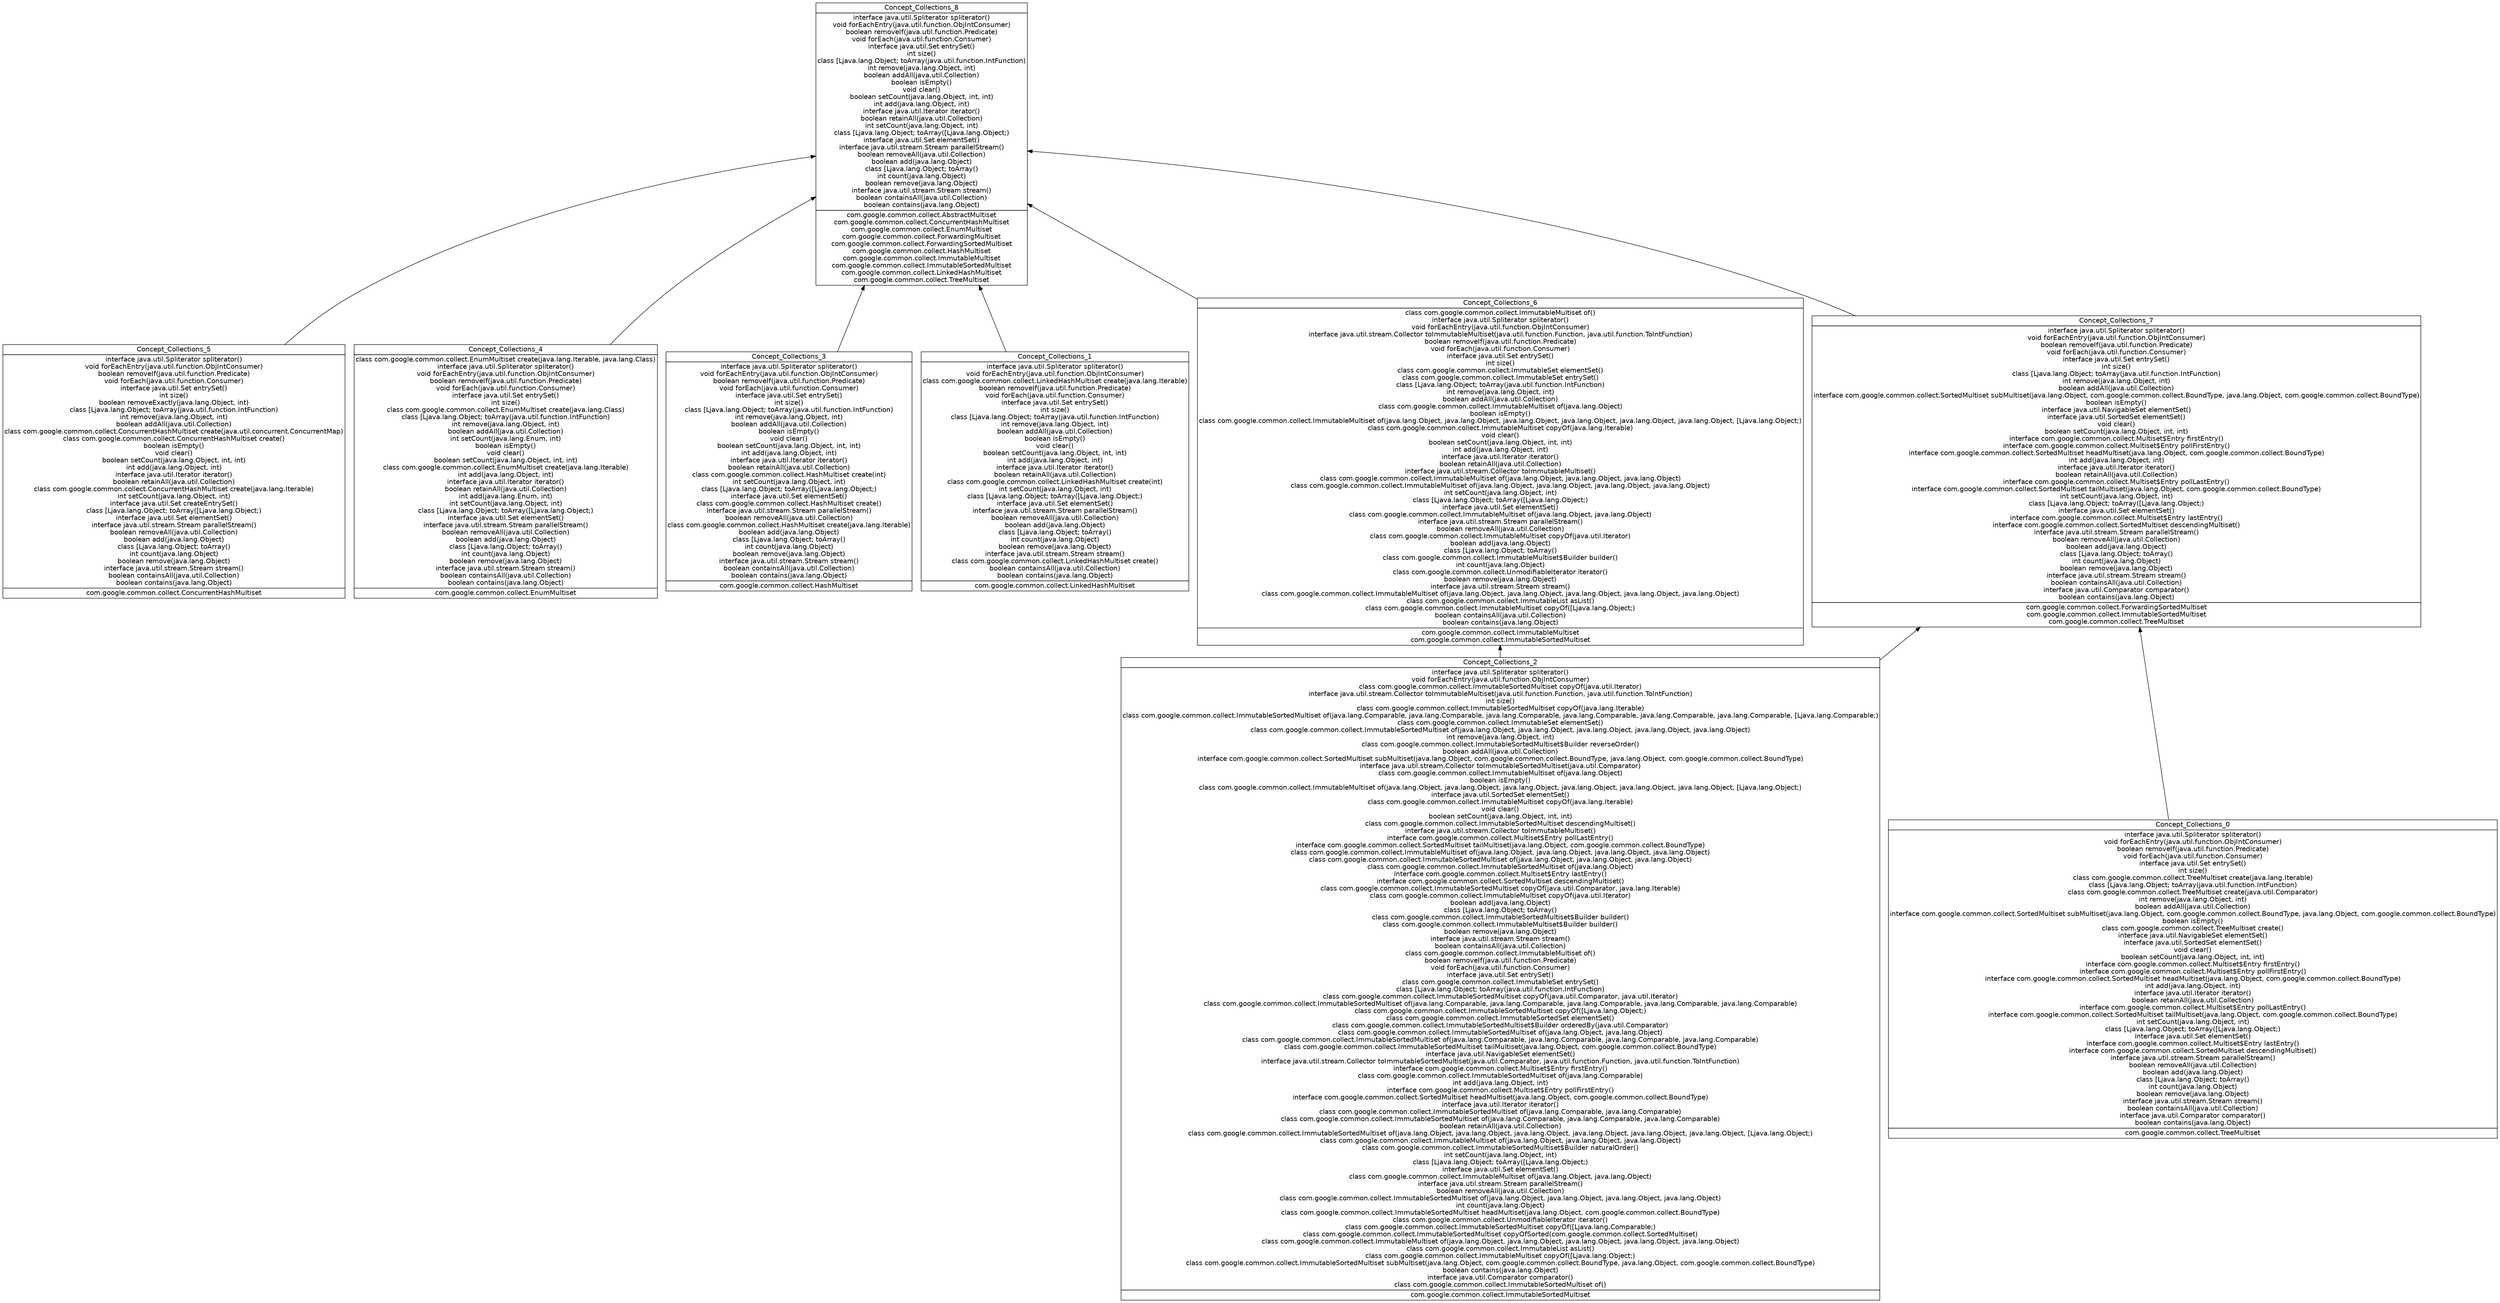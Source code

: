 digraph G { 
	rankdir=BT;
	margin=0;
	node [margin="0.03,0.03",fontname="DejaVu Sans"];
	ranksep=0.3;
	nodesep=0.2;
//graph[label="name:Collections,concept number:9,object number:10,attribute number:105"
1 [shape=none,label=<<table border="0" cellborder="1" cellspacing="0" port="p"><tr><td>Concept_Collections_5</td></tr><tr><td>interface java.util.Spliterator spliterator()<br/>void forEachEntry(java.util.function.ObjIntConsumer)<br/>boolean removeIf(java.util.function.Predicate)<br/>void forEach(java.util.function.Consumer)<br/>interface java.util.Set entrySet()<br/>int size()<br/>boolean removeExactly(java.lang.Object, int)<br/>class [Ljava.lang.Object; toArray(java.util.function.IntFunction)<br/>int remove(java.lang.Object, int)<br/>boolean addAll(java.util.Collection)<br/>class com.google.common.collect.ConcurrentHashMultiset create(java.util.concurrent.ConcurrentMap)<br/>class com.google.common.collect.ConcurrentHashMultiset create()<br/>boolean isEmpty()<br/>void clear()<br/>boolean setCount(java.lang.Object, int, int)<br/>int add(java.lang.Object, int)<br/>interface java.util.Iterator iterator()<br/>boolean retainAll(java.util.Collection)<br/>class com.google.common.collect.ConcurrentHashMultiset create(java.lang.Iterable)<br/>int setCount(java.lang.Object, int)<br/>interface java.util.Set createEntrySet()<br/>class [Ljava.lang.Object; toArray([Ljava.lang.Object;)<br/>interface java.util.Set elementSet()<br/>interface java.util.stream.Stream parallelStream()<br/>boolean removeAll(java.util.Collection)<br/>boolean add(java.lang.Object)<br/>class [Ljava.lang.Object; toArray()<br/>int count(java.lang.Object)<br/>boolean remove(java.lang.Object)<br/>interface java.util.stream.Stream stream()<br/>boolean containsAll(java.util.Collection)<br/>boolean contains(java.lang.Object)<br/></td></tr><tr><td>com.google.common.collect.ConcurrentHashMultiset<br/></td></tr></table>>];
2 [shape=none,label=<<table border="0" cellborder="1" cellspacing="0" port="p"><tr><td>Concept_Collections_4</td></tr><tr><td>class com.google.common.collect.EnumMultiset create(java.lang.Iterable, java.lang.Class)<br/>interface java.util.Spliterator spliterator()<br/>void forEachEntry(java.util.function.ObjIntConsumer)<br/>boolean removeIf(java.util.function.Predicate)<br/>void forEach(java.util.function.Consumer)<br/>interface java.util.Set entrySet()<br/>int size()<br/>class com.google.common.collect.EnumMultiset create(java.lang.Class)<br/>class [Ljava.lang.Object; toArray(java.util.function.IntFunction)<br/>int remove(java.lang.Object, int)<br/>boolean addAll(java.util.Collection)<br/>int setCount(java.lang.Enum, int)<br/>boolean isEmpty()<br/>void clear()<br/>boolean setCount(java.lang.Object, int, int)<br/>class com.google.common.collect.EnumMultiset create(java.lang.Iterable)<br/>int add(java.lang.Object, int)<br/>interface java.util.Iterator iterator()<br/>boolean retainAll(java.util.Collection)<br/>int add(java.lang.Enum, int)<br/>int setCount(java.lang.Object, int)<br/>class [Ljava.lang.Object; toArray([Ljava.lang.Object;)<br/>interface java.util.Set elementSet()<br/>interface java.util.stream.Stream parallelStream()<br/>boolean removeAll(java.util.Collection)<br/>boolean add(java.lang.Object)<br/>class [Ljava.lang.Object; toArray()<br/>int count(java.lang.Object)<br/>boolean remove(java.lang.Object)<br/>interface java.util.stream.Stream stream()<br/>boolean containsAll(java.util.Collection)<br/>boolean contains(java.lang.Object)<br/></td></tr><tr><td>com.google.common.collect.EnumMultiset<br/></td></tr></table>>];
4 [shape=none,label=<<table border="0" cellborder="1" cellspacing="0" port="p"><tr><td>Concept_Collections_3</td></tr><tr><td>interface java.util.Spliterator spliterator()<br/>void forEachEntry(java.util.function.ObjIntConsumer)<br/>boolean removeIf(java.util.function.Predicate)<br/>void forEach(java.util.function.Consumer)<br/>interface java.util.Set entrySet()<br/>int size()<br/>class [Ljava.lang.Object; toArray(java.util.function.IntFunction)<br/>int remove(java.lang.Object, int)<br/>boolean addAll(java.util.Collection)<br/>boolean isEmpty()<br/>void clear()<br/>boolean setCount(java.lang.Object, int, int)<br/>int add(java.lang.Object, int)<br/>interface java.util.Iterator iterator()<br/>boolean retainAll(java.util.Collection)<br/>class com.google.common.collect.HashMultiset create(int)<br/>int setCount(java.lang.Object, int)<br/>class [Ljava.lang.Object; toArray([Ljava.lang.Object;)<br/>interface java.util.Set elementSet()<br/>class com.google.common.collect.HashMultiset create()<br/>interface java.util.stream.Stream parallelStream()<br/>boolean removeAll(java.util.Collection)<br/>class com.google.common.collect.HashMultiset create(java.lang.Iterable)<br/>boolean add(java.lang.Object)<br/>class [Ljava.lang.Object; toArray()<br/>int count(java.lang.Object)<br/>boolean remove(java.lang.Object)<br/>interface java.util.stream.Stream stream()<br/>boolean containsAll(java.util.Collection)<br/>boolean contains(java.lang.Object)<br/></td></tr><tr><td>com.google.common.collect.HashMultiset<br/></td></tr></table>>];
5 [shape=none,label=<<table border="0" cellborder="1" cellspacing="0" port="p"><tr><td>Concept_Collections_2</td></tr><tr><td>interface java.util.Spliterator spliterator()<br/>void forEachEntry(java.util.function.ObjIntConsumer)<br/>class com.google.common.collect.ImmutableSortedMultiset copyOf(java.util.Iterator)<br/>interface java.util.stream.Collector toImmutableMultiset(java.util.function.Function, java.util.function.ToIntFunction)<br/>int size()<br/>class com.google.common.collect.ImmutableSortedMultiset copyOf(java.lang.Iterable)<br/>class com.google.common.collect.ImmutableSortedMultiset of(java.lang.Comparable, java.lang.Comparable, java.lang.Comparable, java.lang.Comparable, java.lang.Comparable, java.lang.Comparable, [Ljava.lang.Comparable;)<br/>class com.google.common.collect.ImmutableSet elementSet()<br/>class com.google.common.collect.ImmutableSortedMultiset of(java.lang.Object, java.lang.Object, java.lang.Object, java.lang.Object, java.lang.Object)<br/>int remove(java.lang.Object, int)<br/>class com.google.common.collect.ImmutableSortedMultiset$Builder reverseOrder()<br/>boolean addAll(java.util.Collection)<br/>interface com.google.common.collect.SortedMultiset subMultiset(java.lang.Object, com.google.common.collect.BoundType, java.lang.Object, com.google.common.collect.BoundType)<br/>interface java.util.stream.Collector toImmutableSortedMultiset(java.util.Comparator)<br/>class com.google.common.collect.ImmutableMultiset of(java.lang.Object)<br/>boolean isEmpty()<br/>class com.google.common.collect.ImmutableMultiset of(java.lang.Object, java.lang.Object, java.lang.Object, java.lang.Object, java.lang.Object, java.lang.Object, [Ljava.lang.Object;)<br/>interface java.util.SortedSet elementSet()<br/>class com.google.common.collect.ImmutableMultiset copyOf(java.lang.Iterable)<br/>void clear()<br/>boolean setCount(java.lang.Object, int, int)<br/>class com.google.common.collect.ImmutableSortedMultiset descendingMultiset()<br/>interface java.util.stream.Collector toImmutableMultiset()<br/>interface com.google.common.collect.Multiset$Entry pollLastEntry()<br/>interface com.google.common.collect.SortedMultiset tailMultiset(java.lang.Object, com.google.common.collect.BoundType)<br/>class com.google.common.collect.ImmutableMultiset of(java.lang.Object, java.lang.Object, java.lang.Object, java.lang.Object)<br/>class com.google.common.collect.ImmutableSortedMultiset of(java.lang.Object, java.lang.Object, java.lang.Object)<br/>class com.google.common.collect.ImmutableSortedMultiset of(java.lang.Object)<br/>interface com.google.common.collect.Multiset$Entry lastEntry()<br/>interface com.google.common.collect.SortedMultiset descendingMultiset()<br/>class com.google.common.collect.ImmutableSortedMultiset copyOf(java.util.Comparator, java.lang.Iterable)<br/>class com.google.common.collect.ImmutableMultiset copyOf(java.util.Iterator)<br/>boolean add(java.lang.Object)<br/>class [Ljava.lang.Object; toArray()<br/>class com.google.common.collect.ImmutableSortedMultiset$Builder builder()<br/>class com.google.common.collect.ImmutableMultiset$Builder builder()<br/>boolean remove(java.lang.Object)<br/>interface java.util.stream.Stream stream()<br/>boolean containsAll(java.util.Collection)<br/>class com.google.common.collect.ImmutableMultiset of()<br/>boolean removeIf(java.util.function.Predicate)<br/>void forEach(java.util.function.Consumer)<br/>interface java.util.Set entrySet()<br/>class com.google.common.collect.ImmutableSet entrySet()<br/>class [Ljava.lang.Object; toArray(java.util.function.IntFunction)<br/>class com.google.common.collect.ImmutableSortedMultiset copyOf(java.util.Comparator, java.util.Iterator)<br/>class com.google.common.collect.ImmutableSortedMultiset of(java.lang.Comparable, java.lang.Comparable, java.lang.Comparable, java.lang.Comparable, java.lang.Comparable)<br/>class com.google.common.collect.ImmutableSortedMultiset copyOf([Ljava.lang.Object;)<br/>class com.google.common.collect.ImmutableSortedSet elementSet()<br/>class com.google.common.collect.ImmutableSortedMultiset$Builder orderedBy(java.util.Comparator)<br/>class com.google.common.collect.ImmutableSortedMultiset of(java.lang.Object, java.lang.Object)<br/>class com.google.common.collect.ImmutableSortedMultiset of(java.lang.Comparable, java.lang.Comparable, java.lang.Comparable, java.lang.Comparable)<br/>class com.google.common.collect.ImmutableSortedMultiset tailMultiset(java.lang.Object, com.google.common.collect.BoundType)<br/>interface java.util.NavigableSet elementSet()<br/>interface java.util.stream.Collector toImmutableSortedMultiset(java.util.Comparator, java.util.function.Function, java.util.function.ToIntFunction)<br/>interface com.google.common.collect.Multiset$Entry firstEntry()<br/>class com.google.common.collect.ImmutableSortedMultiset of(java.lang.Comparable)<br/>int add(java.lang.Object, int)<br/>interface com.google.common.collect.Multiset$Entry pollFirstEntry()<br/>interface com.google.common.collect.SortedMultiset headMultiset(java.lang.Object, com.google.common.collect.BoundType)<br/>interface java.util.Iterator iterator()<br/>class com.google.common.collect.ImmutableSortedMultiset of(java.lang.Comparable, java.lang.Comparable)<br/>class com.google.common.collect.ImmutableSortedMultiset of(java.lang.Comparable, java.lang.Comparable, java.lang.Comparable)<br/>boolean retainAll(java.util.Collection)<br/>class com.google.common.collect.ImmutableSortedMultiset of(java.lang.Object, java.lang.Object, java.lang.Object, java.lang.Object, java.lang.Object, java.lang.Object, [Ljava.lang.Object;)<br/>class com.google.common.collect.ImmutableMultiset of(java.lang.Object, java.lang.Object, java.lang.Object)<br/>class com.google.common.collect.ImmutableSortedMultiset$Builder naturalOrder()<br/>int setCount(java.lang.Object, int)<br/>class [Ljava.lang.Object; toArray([Ljava.lang.Object;)<br/>interface java.util.Set elementSet()<br/>class com.google.common.collect.ImmutableMultiset of(java.lang.Object, java.lang.Object)<br/>interface java.util.stream.Stream parallelStream()<br/>boolean removeAll(java.util.Collection)<br/>class com.google.common.collect.ImmutableSortedMultiset of(java.lang.Object, java.lang.Object, java.lang.Object, java.lang.Object)<br/>int count(java.lang.Object)<br/>class com.google.common.collect.ImmutableSortedMultiset headMultiset(java.lang.Object, com.google.common.collect.BoundType)<br/>class com.google.common.collect.UnmodifiableIterator iterator()<br/>class com.google.common.collect.ImmutableSortedMultiset copyOf([Ljava.lang.Comparable;)<br/>class com.google.common.collect.ImmutableSortedMultiset copyOfSorted(com.google.common.collect.SortedMultiset)<br/>class com.google.common.collect.ImmutableMultiset of(java.lang.Object, java.lang.Object, java.lang.Object, java.lang.Object, java.lang.Object)<br/>class com.google.common.collect.ImmutableList asList()<br/>class com.google.common.collect.ImmutableMultiset copyOf([Ljava.lang.Object;)<br/>class com.google.common.collect.ImmutableSortedMultiset subMultiset(java.lang.Object, com.google.common.collect.BoundType, java.lang.Object, com.google.common.collect.BoundType)<br/>boolean contains(java.lang.Object)<br/>interface java.util.Comparator comparator()<br/>class com.google.common.collect.ImmutableSortedMultiset of()<br/></td></tr><tr><td>com.google.common.collect.ImmutableSortedMultiset<br/></td></tr></table>>];
7 [shape=none,label=<<table border="0" cellborder="1" cellspacing="0" port="p"><tr><td>Concept_Collections_1</td></tr><tr><td>interface java.util.Spliterator spliterator()<br/>void forEachEntry(java.util.function.ObjIntConsumer)<br/>class com.google.common.collect.LinkedHashMultiset create(java.lang.Iterable)<br/>boolean removeIf(java.util.function.Predicate)<br/>void forEach(java.util.function.Consumer)<br/>interface java.util.Set entrySet()<br/>int size()<br/>class [Ljava.lang.Object; toArray(java.util.function.IntFunction)<br/>int remove(java.lang.Object, int)<br/>boolean addAll(java.util.Collection)<br/>boolean isEmpty()<br/>void clear()<br/>boolean setCount(java.lang.Object, int, int)<br/>int add(java.lang.Object, int)<br/>interface java.util.Iterator iterator()<br/>boolean retainAll(java.util.Collection)<br/>class com.google.common.collect.LinkedHashMultiset create(int)<br/>int setCount(java.lang.Object, int)<br/>class [Ljava.lang.Object; toArray([Ljava.lang.Object;)<br/>interface java.util.Set elementSet()<br/>interface java.util.stream.Stream parallelStream()<br/>boolean removeAll(java.util.Collection)<br/>boolean add(java.lang.Object)<br/>class [Ljava.lang.Object; toArray()<br/>int count(java.lang.Object)<br/>boolean remove(java.lang.Object)<br/>interface java.util.stream.Stream stream()<br/>class com.google.common.collect.LinkedHashMultiset create()<br/>boolean containsAll(java.util.Collection)<br/>boolean contains(java.lang.Object)<br/></td></tr><tr><td>com.google.common.collect.LinkedHashMultiset<br/></td></tr></table>>];
8 [shape=none,label=<<table border="0" cellborder="1" cellspacing="0" port="p"><tr><td>Concept_Collections_0</td></tr><tr><td>interface java.util.Spliterator spliterator()<br/>void forEachEntry(java.util.function.ObjIntConsumer)<br/>boolean removeIf(java.util.function.Predicate)<br/>void forEach(java.util.function.Consumer)<br/>interface java.util.Set entrySet()<br/>int size()<br/>class com.google.common.collect.TreeMultiset create(java.lang.Iterable)<br/>class [Ljava.lang.Object; toArray(java.util.function.IntFunction)<br/>class com.google.common.collect.TreeMultiset create(java.util.Comparator)<br/>int remove(java.lang.Object, int)<br/>boolean addAll(java.util.Collection)<br/>interface com.google.common.collect.SortedMultiset subMultiset(java.lang.Object, com.google.common.collect.BoundType, java.lang.Object, com.google.common.collect.BoundType)<br/>boolean isEmpty()<br/>class com.google.common.collect.TreeMultiset create()<br/>interface java.util.NavigableSet elementSet()<br/>interface java.util.SortedSet elementSet()<br/>void clear()<br/>boolean setCount(java.lang.Object, int, int)<br/>interface com.google.common.collect.Multiset$Entry firstEntry()<br/>interface com.google.common.collect.Multiset$Entry pollFirstEntry()<br/>interface com.google.common.collect.SortedMultiset headMultiset(java.lang.Object, com.google.common.collect.BoundType)<br/>int add(java.lang.Object, int)<br/>interface java.util.Iterator iterator()<br/>boolean retainAll(java.util.Collection)<br/>interface com.google.common.collect.Multiset$Entry pollLastEntry()<br/>interface com.google.common.collect.SortedMultiset tailMultiset(java.lang.Object, com.google.common.collect.BoundType)<br/>int setCount(java.lang.Object, int)<br/>class [Ljava.lang.Object; toArray([Ljava.lang.Object;)<br/>interface java.util.Set elementSet()<br/>interface com.google.common.collect.Multiset$Entry lastEntry()<br/>interface com.google.common.collect.SortedMultiset descendingMultiset()<br/>interface java.util.stream.Stream parallelStream()<br/>boolean removeAll(java.util.Collection)<br/>boolean add(java.lang.Object)<br/>class [Ljava.lang.Object; toArray()<br/>int count(java.lang.Object)<br/>boolean remove(java.lang.Object)<br/>interface java.util.stream.Stream stream()<br/>boolean containsAll(java.util.Collection)<br/>interface java.util.Comparator comparator()<br/>boolean contains(java.lang.Object)<br/></td></tr><tr><td>com.google.common.collect.TreeMultiset<br/></td></tr></table>>];
6 [shape=none,label=<<table border="0" cellborder="1" cellspacing="0" port="p"><tr><td>Concept_Collections_6</td></tr><tr><td>class com.google.common.collect.ImmutableMultiset of()<br/>interface java.util.Spliterator spliterator()<br/>void forEachEntry(java.util.function.ObjIntConsumer)<br/>interface java.util.stream.Collector toImmutableMultiset(java.util.function.Function, java.util.function.ToIntFunction)<br/>boolean removeIf(java.util.function.Predicate)<br/>void forEach(java.util.function.Consumer)<br/>interface java.util.Set entrySet()<br/>int size()<br/>class com.google.common.collect.ImmutableSet elementSet()<br/>class com.google.common.collect.ImmutableSet entrySet()<br/>class [Ljava.lang.Object; toArray(java.util.function.IntFunction)<br/>int remove(java.lang.Object, int)<br/>boolean addAll(java.util.Collection)<br/>class com.google.common.collect.ImmutableMultiset of(java.lang.Object)<br/>boolean isEmpty()<br/>class com.google.common.collect.ImmutableMultiset of(java.lang.Object, java.lang.Object, java.lang.Object, java.lang.Object, java.lang.Object, java.lang.Object, [Ljava.lang.Object;)<br/>class com.google.common.collect.ImmutableMultiset copyOf(java.lang.Iterable)<br/>void clear()<br/>boolean setCount(java.lang.Object, int, int)<br/>int add(java.lang.Object, int)<br/>interface java.util.Iterator iterator()<br/>boolean retainAll(java.util.Collection)<br/>interface java.util.stream.Collector toImmutableMultiset()<br/>class com.google.common.collect.ImmutableMultiset of(java.lang.Object, java.lang.Object, java.lang.Object)<br/>class com.google.common.collect.ImmutableMultiset of(java.lang.Object, java.lang.Object, java.lang.Object, java.lang.Object)<br/>int setCount(java.lang.Object, int)<br/>class [Ljava.lang.Object; toArray([Ljava.lang.Object;)<br/>interface java.util.Set elementSet()<br/>class com.google.common.collect.ImmutableMultiset of(java.lang.Object, java.lang.Object)<br/>interface java.util.stream.Stream parallelStream()<br/>boolean removeAll(java.util.Collection)<br/>class com.google.common.collect.ImmutableMultiset copyOf(java.util.Iterator)<br/>boolean add(java.lang.Object)<br/>class [Ljava.lang.Object; toArray()<br/>class com.google.common.collect.ImmutableMultiset$Builder builder()<br/>int count(java.lang.Object)<br/>class com.google.common.collect.UnmodifiableIterator iterator()<br/>boolean remove(java.lang.Object)<br/>interface java.util.stream.Stream stream()<br/>class com.google.common.collect.ImmutableMultiset of(java.lang.Object, java.lang.Object, java.lang.Object, java.lang.Object, java.lang.Object)<br/>class com.google.common.collect.ImmutableList asList()<br/>class com.google.common.collect.ImmutableMultiset copyOf([Ljava.lang.Object;)<br/>boolean containsAll(java.util.Collection)<br/>boolean contains(java.lang.Object)<br/></td></tr><tr><td>com.google.common.collect.ImmutableMultiset<br/>com.google.common.collect.ImmutableSortedMultiset<br/></td></tr></table>>];
3 [shape=none,label=<<table border="0" cellborder="1" cellspacing="0" port="p"><tr><td>Concept_Collections_7</td></tr><tr><td>interface java.util.Spliterator spliterator()<br/>void forEachEntry(java.util.function.ObjIntConsumer)<br/>boolean removeIf(java.util.function.Predicate)<br/>void forEach(java.util.function.Consumer)<br/>interface java.util.Set entrySet()<br/>int size()<br/>class [Ljava.lang.Object; toArray(java.util.function.IntFunction)<br/>int remove(java.lang.Object, int)<br/>boolean addAll(java.util.Collection)<br/>interface com.google.common.collect.SortedMultiset subMultiset(java.lang.Object, com.google.common.collect.BoundType, java.lang.Object, com.google.common.collect.BoundType)<br/>boolean isEmpty()<br/>interface java.util.NavigableSet elementSet()<br/>interface java.util.SortedSet elementSet()<br/>void clear()<br/>boolean setCount(java.lang.Object, int, int)<br/>interface com.google.common.collect.Multiset$Entry firstEntry()<br/>interface com.google.common.collect.Multiset$Entry pollFirstEntry()<br/>interface com.google.common.collect.SortedMultiset headMultiset(java.lang.Object, com.google.common.collect.BoundType)<br/>int add(java.lang.Object, int)<br/>interface java.util.Iterator iterator()<br/>boolean retainAll(java.util.Collection)<br/>interface com.google.common.collect.Multiset$Entry pollLastEntry()<br/>interface com.google.common.collect.SortedMultiset tailMultiset(java.lang.Object, com.google.common.collect.BoundType)<br/>int setCount(java.lang.Object, int)<br/>class [Ljava.lang.Object; toArray([Ljava.lang.Object;)<br/>interface java.util.Set elementSet()<br/>interface com.google.common.collect.Multiset$Entry lastEntry()<br/>interface com.google.common.collect.SortedMultiset descendingMultiset()<br/>interface java.util.stream.Stream parallelStream()<br/>boolean removeAll(java.util.Collection)<br/>boolean add(java.lang.Object)<br/>class [Ljava.lang.Object; toArray()<br/>int count(java.lang.Object)<br/>boolean remove(java.lang.Object)<br/>interface java.util.stream.Stream stream()<br/>boolean containsAll(java.util.Collection)<br/>interface java.util.Comparator comparator()<br/>boolean contains(java.lang.Object)<br/></td></tr><tr><td>com.google.common.collect.ForwardingSortedMultiset<br/>com.google.common.collect.ImmutableSortedMultiset<br/>com.google.common.collect.TreeMultiset<br/></td></tr></table>>];
0 [shape=none,label=<<table border="0" cellborder="1" cellspacing="0" port="p"><tr><td>Concept_Collections_8</td></tr><tr><td>interface java.util.Spliterator spliterator()<br/>void forEachEntry(java.util.function.ObjIntConsumer)<br/>boolean removeIf(java.util.function.Predicate)<br/>void forEach(java.util.function.Consumer)<br/>interface java.util.Set entrySet()<br/>int size()<br/>class [Ljava.lang.Object; toArray(java.util.function.IntFunction)<br/>int remove(java.lang.Object, int)<br/>boolean addAll(java.util.Collection)<br/>boolean isEmpty()<br/>void clear()<br/>boolean setCount(java.lang.Object, int, int)<br/>int add(java.lang.Object, int)<br/>interface java.util.Iterator iterator()<br/>boolean retainAll(java.util.Collection)<br/>int setCount(java.lang.Object, int)<br/>class [Ljava.lang.Object; toArray([Ljava.lang.Object;)<br/>interface java.util.Set elementSet()<br/>interface java.util.stream.Stream parallelStream()<br/>boolean removeAll(java.util.Collection)<br/>boolean add(java.lang.Object)<br/>class [Ljava.lang.Object; toArray()<br/>int count(java.lang.Object)<br/>boolean remove(java.lang.Object)<br/>interface java.util.stream.Stream stream()<br/>boolean containsAll(java.util.Collection)<br/>boolean contains(java.lang.Object)<br/></td></tr><tr><td>com.google.common.collect.AbstractMultiset<br/>com.google.common.collect.ConcurrentHashMultiset<br/>com.google.common.collect.EnumMultiset<br/>com.google.common.collect.ForwardingMultiset<br/>com.google.common.collect.ForwardingSortedMultiset<br/>com.google.common.collect.HashMultiset<br/>com.google.common.collect.ImmutableMultiset<br/>com.google.common.collect.ImmutableSortedMultiset<br/>com.google.common.collect.LinkedHashMultiset<br/>com.google.common.collect.TreeMultiset<br/></td></tr></table>>];
	5:p -> 6:p
	5:p -> 3:p
	8:p -> 3:p
	4:p -> 0:p
	1:p -> 0:p
	7:p -> 0:p
	6:p -> 0:p
	2:p -> 0:p
	3:p -> 0:p
}